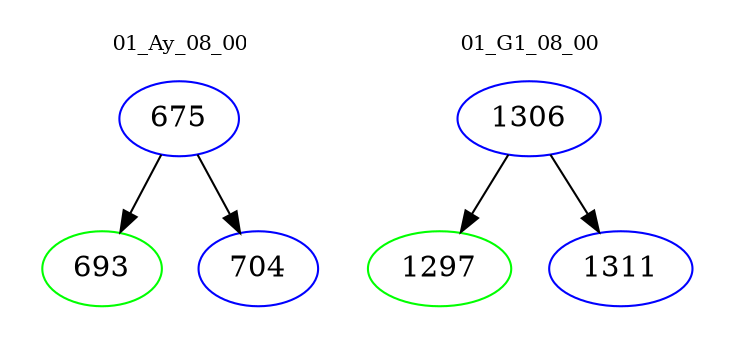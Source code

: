 digraph{
subgraph cluster_0 {
color = white
label = "01_Ay_08_00";
fontsize=10;
T0_675 [label="675", color="blue"]
T0_675 -> T0_693 [color="black"]
T0_693 [label="693", color="green"]
T0_675 -> T0_704 [color="black"]
T0_704 [label="704", color="blue"]
}
subgraph cluster_1 {
color = white
label = "01_G1_08_00";
fontsize=10;
T1_1306 [label="1306", color="blue"]
T1_1306 -> T1_1297 [color="black"]
T1_1297 [label="1297", color="green"]
T1_1306 -> T1_1311 [color="black"]
T1_1311 [label="1311", color="blue"]
}
}
